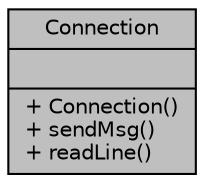 digraph "Connection"
{
  edge [fontname="Helvetica",fontsize="10",labelfontname="Helvetica",labelfontsize="10"];
  node [fontname="Helvetica",fontsize="10",shape=record];
  Node1 [label="{Connection\n||+ Connection()\l+ sendMsg()\l+ readLine()\l}",height=0.2,width=0.4,color="black", fillcolor="grey75", style="filled", fontcolor="black"];
}
